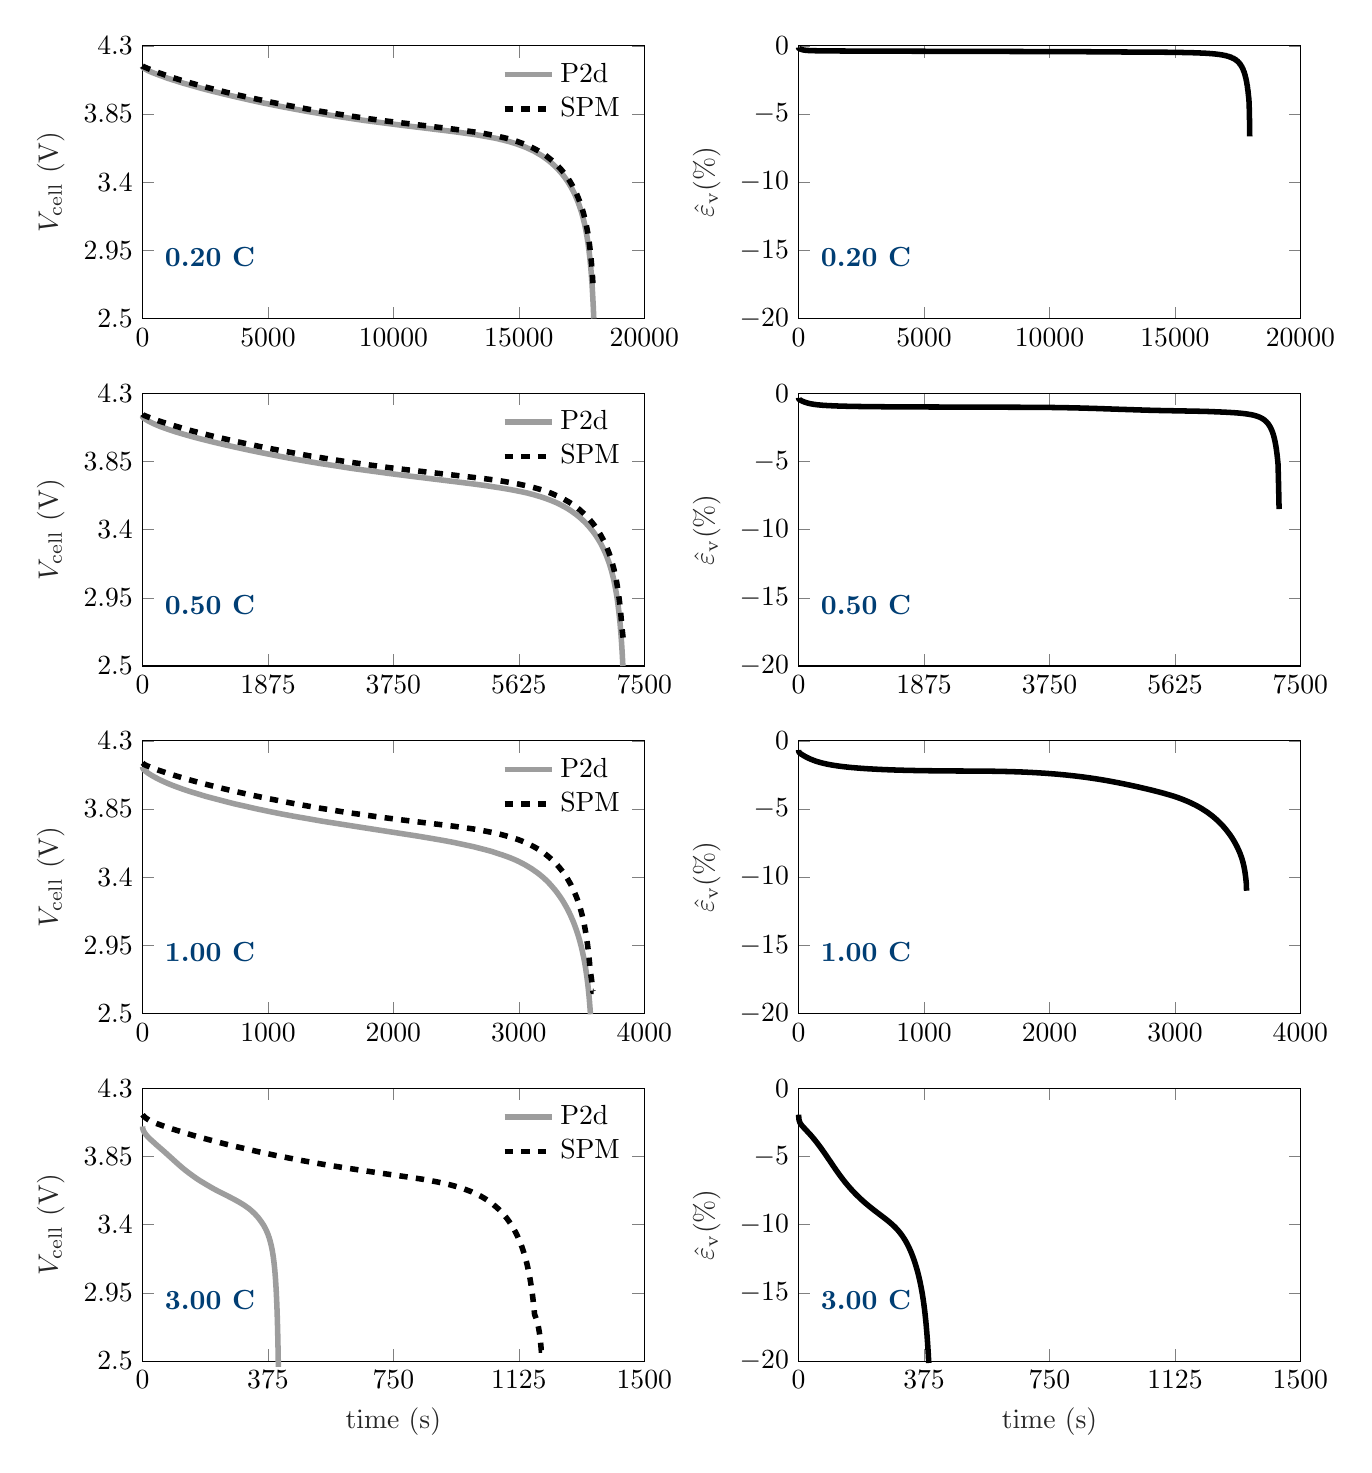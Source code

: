 % This file was created by matlab2tikz.
%
\definecolor{mycolor1}{rgb}{0.616,0.616,0.616}%
\definecolor{mycolor2}{rgb}{0.0,0.243,0.455}%
%
\begin{tikzpicture}

\begin{axis}[%
width=63.719mm,
height=34.624mm,
at={(0mm,132.415mm)},
scale only axis,
clip=false,
xmin=0,
xmax=20000,
xtick={0,5000,10000,15000,20000},
ymin=2.5,
ymax=4.3,
ytick={ 2.5, 2.95,  3.4, 3.85,  4.3},
ylabel style={font=\color{white!15!black}},
ylabel={$V_\mathrm{cell}$ (V)},
axis background/.style={fill=white},
legend style={legend cell align=left, align=left, fill=none, draw=none},
scaled ticks=false,,
xticklabel style={/pgf/number format/1000 sep=, /pgf/number format/precision=0,/pgf/number format/fixed,/pgf/number format/fixed zerofill,},yticklabel style={/pgf/number format/1000 sep=,},
]
\addplot [color=mycolor1, line width=2.0pt]
  table[row sep=crcr]{%
0	4.162\\
1	4.161\\
4	4.159\\
11.5	4.158\\
27.5	4.155\\
60.5	4.151\\
115.5	4.146\\
188.5	4.139\\
276	4.132\\
401	4.123\\
577	4.112\\
772	4.1\\
1016.5	4.085\\
1305.5	4.07\\
1585.5	4.055\\
1910.5	4.04\\
2329	4.02\\
2745.5	4.002\\
3161	3.985\\
3697.5	3.964\\
4222.5	3.944\\
4831	3.922\\
5314.5	3.906\\
5776	3.891\\
6132	3.88\\
6597.5	3.866\\
7061.5	3.853\\
7546.5	3.84\\
8247.5	3.822\\
8850	3.807\\
9553	3.792\\
10304	3.776\\
11396	3.754\\
12428.5	3.733\\
12946	3.721\\
13292	3.713\\
13638	3.703\\
13872.5	3.696\\
14117.5	3.688\\
14370.5	3.678\\
14627.5	3.667\\
14882	3.654\\
15001.5	3.647\\
15213.5	3.634\\
15315.5	3.627\\
15417.5	3.619\\
15525.5	3.611\\
15622.5	3.603\\
15715.5	3.594\\
15809	3.585\\
15903	3.576\\
15997	3.565\\
16092	3.554\\
16187	3.542\\
16282	3.529\\
16377.5	3.515\\
16473	3.5\\
16569	3.484\\
16665	3.466\\
16761.5	3.447\\
16858	3.425\\
16954.5	3.402\\
17051	3.376\\
17148	3.347\\
17245.5	3.314\\
17344	3.275\\
17422.5	3.24\\
17501	3.2\\
17562	3.163\\
17622.5	3.122\\
17669	3.085\\
17714.5	3.043\\
17761	2.993\\
17795.5	2.95\\
17830	2.9\\
17858.5	2.852\\
17886.5	2.798\\
17915	2.733\\
17941	2.662\\
17964	2.589\\
17985	2.51\\
17987.5	2.5\\
};
\addlegendentry{P2d}

\addplot [color=black, dashed, line width=2.0pt]
  table[row sep=crcr]{%
0	4.167\\
10.5	4.165\\
29	4.164\\
74.5	4.16\\
243	4.148\\
442.5	4.135\\
663	4.121\\
907	4.107\\
1177.5	4.092\\
1477	4.076\\
1808.5	4.06\\
2173.5	4.043\\
2573	4.025\\
3006.5	4.007\\
3471	3.988\\
3962.5	3.969\\
4476	3.951\\
5006.5	3.932\\
5549.5	3.914\\
6102	3.897\\
6662	3.88\\
7229.5	3.864\\
7805.5	3.849\\
8393	3.834\\
8999	3.819\\
9636.5	3.805\\
10338.5	3.791\\
11251.5	3.773\\
12396	3.75\\
12885	3.739\\
13266	3.73\\
13586.5	3.722\\
13865.5	3.713\\
14114	3.705\\
14339	3.696\\
14544.5	3.688\\
14734	3.679\\
14910	3.67\\
15074	3.66\\
15228	3.651\\
15373	3.64\\
15509.5	3.63\\
15639	3.619\\
15761.5	3.608\\
15878	3.597\\
15989	3.585\\
16094.5	3.573\\
16195	3.56\\
16291	3.547\\
16382.5	3.534\\
16470	3.521\\
16553.5	3.507\\
16633	3.493\\
16709	3.479\\
16781	3.464\\
16849.5	3.45\\
16915	3.435\\
16977	3.42\\
17036	3.405\\
17092	3.389\\
17145	3.374\\
17195	3.358\\
17242	3.343\\
17286.5	3.328\\
17328.5	3.312\\
17368	3.296\\
17405.5	3.281\\
17440.5	3.265\\
17473.5	3.25\\
17504.5	3.234\\
17534	3.219\\
17561.5	3.203\\
17587.5	3.188\\
17612	3.172\\
17635	3.157\\
17657	3.141\\
17677.5	3.126\\
17697	3.11\\
17715.5	3.094\\
17733	3.078\\
17749.5	3.063\\
17765.5	3.046\\
17780.5	3.03\\
17794.5	3.014\\
17808	2.998\\
17821	2.981\\
17833.5	2.964\\
17845	2.948\\
17856	2.931\\
17866.5	2.915\\
17876.5	2.898\\
17886.5	2.88\\
17896	2.863\\
17905	2.845\\
17913.5	2.827\\
17922	2.809\\
17930	2.79\\
17937.5	2.772\\
17945	2.753\\
17952	2.734\\
17956	2.724\\
17963.5	2.711\\
17971	2.698\\
17975.5	2.69\\
17982	2.69\\
};
\addlegendentry{SPM}

\node[right, align=left, font=\bfseries\color{mycolor2}]
at (rel axis cs:0.025,0.225) {0.20 C};
\end{axis}

\begin{axis}[%
width=63.719mm,
height=34.624mm,
at={(83.324mm,132.415mm)},
scale only axis,
clip=false,
xmin=0,
xmax=20000,
xtick={0,5000,10000,15000,20000},
ymin=-20,
ymax=0,
ylabel style={font=\color{white!15!black}},
ylabel={$\hat{\varepsilon}_\mathrm{v} (\%)$},
axis background/.style={fill=white},
scaled ticks=false,,
xticklabel style={/pgf/number format/1000 sep=, /pgf/number format/precision=0,/pgf/number format/fixed,/pgf/number format/fixed zerofill,},yticklabel style={/pgf/number format/1000 sep=,},
]
\addplot [color=black, line width=2.0pt, forget plot]
  table[row sep=crcr]{%
0	-0.132\\
0.5	-0.147\\
2	-0.159\\
5.5	-0.17\\
15	-0.185\\
40	-0.213\\
80	-0.248\\
129	-0.279\\
194.5	-0.306\\
275.5	-0.327\\
382	-0.344\\
533.5	-0.356\\
824	-0.368\\
1776.5	-0.381\\
2396	-0.386\\
2923	-0.389\\
3970	-0.395\\
11001	-0.428\\
12977.5	-0.454\\
13457	-0.458\\
14538	-0.47\\
14984	-0.479\\
15112	-0.482\\
15209	-0.485\\
15279	-0.489\\
15667	-0.505\\
15813.5	-0.513\\
15904.5	-0.52\\
16054.5	-0.53\\
16119.5	-0.536\\
16169.5	-0.541\\
16231	-0.545\\
16259	-0.55\\
16317.5	-0.556\\
16363	-0.562\\
16418.5	-0.569\\
16459.5	-0.575\\
16512	-0.584\\
16561	-0.592\\
16610.5	-0.601\\
16658.5	-0.61\\
16705	-0.622\\
16760.5	-0.634\\
16804	-0.647\\
16858	-0.661\\
16898.5	-0.676\\
16960	-0.697\\
16997	-0.714\\
17033	-0.721\\
17042.5	-0.726\\
17077	-0.752\\
17110	-0.766\\
17146.5	-0.782\\
17177.5	-0.81\\
17207	-0.828\\
17235.5	-0.834\\
17239.5	-0.839\\
17267	-0.876\\
17293.5	-0.901\\
17319	-0.915\\
17341.5	-0.928\\
17365.5	-0.966\\
17388.5	-0.991\\
17410.5	-1.005\\
17418.5	-1.013\\
17439.5	-1.058\\
17459.5	-1.091\\
17479	-1.112\\
17500	-1.134\\
17518	-1.179\\
17535.5	-1.212\\
17552	-1.233\\
17559	-1.244\\
17575	-1.297\\
17590.5	-1.338\\
17605	-1.366\\
17622	-1.398\\
17635.5	-1.449\\
17648.5	-1.488\\
17661	-1.516\\
17666.5	-1.529\\
17678.5	-1.589\\
17690	-1.636\\
17701	-1.671\\
17714	-1.71\\
17724.5	-1.777\\
17734.5	-1.831\\
17744.5	-1.874\\
17754	-1.905\\
17759.5	-1.923\\
17768.5	-1.99\\
17777.5	-2.048\\
17786	-2.092\\
17795	-2.136\\
17803	-2.211\\
17810.5	-2.271\\
17818	-2.321\\
17825	-2.359\\
17829	-2.382\\
17836	-2.46\\
17843	-2.527\\
17849.5	-2.58\\
17856	-2.622\\
17857	-2.628\\
17863	-2.713\\
17869	-2.788\\
17875	-2.852\\
17880.5	-2.901\\
17886	-2.945\\
17891.5	-3.043\\
17897	-3.13\\
17902	-3.199\\
17907	-3.258\\
17912	-3.306\\
17914.5	-3.329\\
17919.5	-3.439\\
17924	-3.528\\
17928.5	-3.607\\
17933	-3.676\\
17937	-3.727\\
17940.5	-3.771\\
17944.5	-3.88\\
17948.5	-3.979\\
17952.5	-4.068\\
17955.5	-4.127\\
17957	-4.223\\
17962	-4.543\\
17963.5	-4.639\\
17968.5	-5.058\\
17973	-5.426\\
17975.5	-5.628\\
17980	-6.329\\
17982	-6.644\\
};
\node[right, align=left, font=\bfseries\color{mycolor2}]
at (rel axis cs:0.025,0.225) {0.20 C};
\end{axis}

\begin{axis}[%
width=63.719mm,
height=34.624mm,
at={(0mm,88.277mm)},
scale only axis,
clip=false,
xmin=0,
xmax=7500,
xtick={0,1875,3750,5625,7500},
ymin=2.5,
ymax=4.3,
ytick={ 2.5, 2.95,  3.4, 3.85,  4.3},
ylabel style={font=\color{white!15!black}},
ylabel={$V_\mathrm{cell}$ (V)},
axis background/.style={fill=white},
legend style={legend cell align=left, align=left, fill=none, draw=none},
scaled ticks=false,,
xticklabel style={/pgf/number format/1000 sep=, /pgf/number format/precision=0,/pgf/number format/fixed,/pgf/number format/fixed zerofill,},yticklabel style={/pgf/number format/1000 sep=,},
]
\addplot [color=mycolor1, line width=2.0pt]
  table[row sep=crcr]{%
0	4.149\\
0.5	4.147\\
2	4.145\\
4.5	4.143\\
9	4.141\\
16.5	4.137\\
29	4.133\\
47	4.128\\
75	4.12\\
110	4.112\\
155	4.102\\
206.5	4.092\\
265	4.081\\
328.5	4.071\\
411.5	4.058\\
509	4.044\\
631.5	4.028\\
742.5	4.014\\
889	3.997\\
1014	3.983\\
1205	3.963\\
1395	3.944\\
1582.5	3.926\\
1768.5	3.909\\
1950.5	3.893\\
2184	3.873\\
2400	3.856\\
2638.5	3.838\\
2878	3.822\\
3122	3.805\\
3353.5	3.791\\
3671	3.772\\
3988	3.754\\
4632.5	3.719\\
4943	3.702\\
5143.5	3.69\\
5334.5	3.677\\
5484	3.666\\
5579	3.658\\
5669	3.65\\
5760.5	3.641\\
5854.5	3.63\\
5945.5	3.618\\
6027.5	3.606\\
6106	3.593\\
6182.5	3.579\\
6220	3.571\\
6258.5	3.562\\
6298.5	3.553\\
6334.5	3.544\\
6369	3.535\\
6403.5	3.525\\
6438	3.514\\
6473	3.503\\
6508	3.491\\
6543	3.478\\
6578	3.464\\
6613.5	3.449\\
6648.5	3.433\\
6684	3.415\\
6719.5	3.396\\
6755.5	3.375\\
6788	3.354\\
6817	3.333\\
6846.5	3.311\\
6873	3.288\\
6896.5	3.267\\
6918	3.246\\
6937	3.225\\
6956	3.203\\
6973	3.182\\
6989	3.16\\
7006	3.135\\
7020	3.112\\
7033	3.089\\
7045.5	3.065\\
7057	3.041\\
7067	3.018\\
7076.5	2.995\\
7084.5	2.974\\
7092.5	2.952\\
7100	2.929\\
7107.5	2.904\\
7114.5	2.879\\
7121.5	2.853\\
7128	2.826\\
7134	2.8\\
7140	2.771\\
7145.5	2.742\\
7151	2.712\\
7156	2.682\\
7161	2.65\\
7166	2.615\\
7170.5	2.581\\
7175	2.544\\
7179	2.509\\
7180	2.5\\
};
\addlegendentry{P2d}

\addplot [color=black, dashed, line width=2.0pt]
  table[row sep=crcr]{%
0	4.163\\
6	4.16\\
14.5	4.157\\
27	4.154\\
49	4.15\\
99.5	4.141\\
180.5	4.128\\
271	4.114\\
371.5	4.1\\
482.5	4.085\\
605.5	4.069\\
742	4.052\\
892	4.035\\
1056	4.017\\
1233.5	3.999\\
1423	3.98\\
1623	3.961\\
1831.5	3.942\\
2046	3.924\\
2265.5	3.906\\
2488.5	3.888\\
2714.5	3.872\\
2943.5	3.856\\
3176	3.841\\
3414	3.826\\
3661	3.811\\
3923.5	3.797\\
4221.5	3.782\\
5104.5	3.737\\
5263.5	3.728\\
5395.5	3.719\\
5510	3.71\\
5611.5	3.702\\
5703.5	3.693\\
5787	3.685\\
5864	3.676\\
5935.5	3.667\\
6002	3.658\\
6064.5	3.648\\
6123	3.638\\
6178.5	3.627\\
6230.5	3.617\\
6280	3.606\\
6327	3.594\\
6371.5	3.583\\
6414	3.571\\
6454.5	3.558\\
6493	3.546\\
6530	3.533\\
6565	3.519\\
6598.5	3.506\\
6630.5	3.492\\
6661	3.478\\
6690	3.463\\
6717.5	3.449\\
6744	3.434\\
6769	3.419\\
6793	3.404\\
6815.5	3.388\\
6837	3.373\\
6857	3.358\\
6876	3.342\\
6894	3.327\\
6911	3.311\\
6927	3.296\\
6942.5	3.28\\
6957	3.264\\
6970.5	3.249\\
6983.5	3.233\\
6995.5	3.217\\
7007	3.201\\
7017.5	3.186\\
7027.5	3.17\\
7037	3.155\\
7046	3.139\\
7054.5	3.123\\
7062.5	3.107\\
7070	3.092\\
7077.5	3.076\\
7084.5	3.059\\
7091	3.043\\
7097.5	3.026\\
7103.5	3.01\\
7109	2.994\\
7114.5	2.977\\
7119.5	2.961\\
7124.5	2.943\\
7129	2.927\\
7133.5	2.91\\
7138	2.892\\
7142	2.875\\
7146	2.857\\
7150	2.838\\
7153.5	2.821\\
7157	2.802\\
7160.5	2.783\\
7163.5	2.766\\
7166	2.751\\
7166.5	2.749\\
7170	2.737\\
7173.5	2.725\\
7177	2.712\\
7180	2.7\\
7183	2.687\\
7186	2.674\\
7187	2.673\\
7192.5	2.673\\
};
\addlegendentry{SPM}

\node[right, align=left, font=\bfseries\color{mycolor2}]
at (rel axis cs:0.025,0.225) {0.50 C};
\end{axis}

\begin{axis}[%
width=63.719mm,
height=34.624mm,
at={(83.324mm,88.277mm)},
scale only axis,
clip=false,
xmin=0,
xmax=7500,
xtick={0,1875,3750,5625,7500},
ymin=-20,
ymax=0,
ylabel style={font=\color{white!15!black}},
ylabel={$\hat{\varepsilon}_\mathrm{v} (\%)$},
axis background/.style={fill=white},
scaled ticks=false,,
xticklabel style={/pgf/number format/1000 sep=, /pgf/number format/precision=0,/pgf/number format/fixed,/pgf/number format/fixed zerofill,},yticklabel style={/pgf/number format/1000 sep=,},
]
\addplot [color=black, line width=2.0pt, forget plot]
  table[row sep=crcr]{%
0	-0.331\\
0.5	-0.369\\
1.5	-0.391\\
3	-0.409\\
5.5	-0.427\\
10	-0.447\\
19.5	-0.478\\
40.5	-0.536\\
61	-0.585\\
88	-0.639\\
117.5	-0.687\\
148.5	-0.729\\
187.5	-0.77\\
227	-0.803\\
277.5	-0.836\\
347.5	-0.869\\
442.5	-0.899\\
597	-0.93\\
723.5	-0.947\\
906.5	-0.964\\
1424	-0.991\\
2773	-1.013\\
3584.5	-1.024\\
3918.5	-1.044\\
4167.5	-1.07\\
4439.5	-1.108\\
4805	-1.17\\
5222.5	-1.237\\
5393	-1.257\\
5521	-1.269\\
6036	-1.318\\
6143	-1.334\\
6167	-1.339\\
6348.5	-1.375\\
6376	-1.381\\
6391.5	-1.386\\
6447.5	-1.4\\
6464	-1.406\\
6488	-1.411\\
6497.5	-1.416\\
6520.5	-1.423\\
6535.5	-1.429\\
6557.5	-1.436\\
6571	-1.443\\
6592	-1.451\\
6608	-1.459\\
6627.5	-1.469\\
6645	-1.478\\
6663.5	-1.489\\
6681	-1.499\\
6698.5	-1.512\\
6718.5	-1.526\\
6735	-1.54\\
6755.5	-1.557\\
6770.5	-1.572\\
6786.5	-1.587\\
6800.5	-1.604\\
6816	-1.623\\
6829	-1.643\\
6847	-1.668\\
6859	-1.689\\
6871.5	-1.709\\
6883	-1.734\\
6895.5	-1.759\\
6906	-1.784\\
6917	-1.811\\
6926.5	-1.838\\
6935.5	-1.863\\
6944.5	-1.894\\
6956	-1.931\\
6964.5	-1.963\\
6971	-1.988\\
6978.5	-2.024\\
6989.5	-2.073\\
6996.5	-2.111\\
7005.5	-2.156\\
7012	-2.196\\
7019.5	-2.24\\
7025.5	-2.283\\
7032	-2.327\\
7037.5	-2.373\\
7046	-2.441\\
7051	-2.486\\
7056	-2.53\\
7061	-2.584\\
7066.5	-2.639\\
7071	-2.692\\
7075.5	-2.744\\
7079.5	-2.797\\
7084	-2.855\\
7088	-2.914\\
7092	-2.971\\
7095.5	-3.029\\
7099.5	-3.093\\
7103	-3.158\\
7107	-3.229\\
7110	-3.292\\
7115	-3.393\\
7118	-3.46\\
7120.5	-3.513\\
7123.5	-3.593\\
7126.5	-3.662\\
7127.5	-3.689\\
7130	-3.763\\
7132.5	-3.827\\
7133	-3.839\\
7135.5	-3.923\\
7138	-3.998\\
7139.5	-4.043\\
7142	-4.134\\
7145.5	-4.255\\
7147.5	-4.335\\
7149.5	-4.406\\
7150	-4.422\\
7152.5	-4.538\\
7154.5	-4.62\\
7155.5	-4.657\\
7157.5	-4.76\\
7159.5	-4.852\\
7160.5	-4.896\\
7162.5	-5.01\\
7164.5	-5.112\\
7165.5	-5.163\\
7166	-5.196\\
7166.5	-5.268\\
7169	-5.722\\
7170	-5.901\\
7171.5	-6.2\\
7174.5	-6.797\\
7177	-7.34\\
7178.5	-7.662\\
7180.5	-8.136\\
7182	-8.485\\
};
\node[right, align=left, font=\bfseries\color{mycolor2}]
at (rel axis cs:0.025,0.225) {0.50 C};
\end{axis}

\begin{axis}[%
width=63.719mm,
height=34.624mm,
at={(0mm,44.138mm)},
scale only axis,
clip=false,
xmin=0,
xmax=4000,
xtick={0,1000,2000,3000,4000},
ymin=2.5,
ymax=4.3,
ytick={ 2.5, 2.95,  3.4, 3.85,  4.3},
ylabel style={font=\color{white!15!black}},
ylabel={$V_\mathrm{cell}$ (V)},
axis background/.style={fill=white},
legend style={legend cell align=left, align=left, fill=none, draw=none},
scaled ticks=false,,
xticklabel style={/pgf/number format/1000 sep=, /pgf/number format/precision=0,/pgf/number format/fixed,/pgf/number format/fixed zerofill,},yticklabel style={/pgf/number format/1000 sep=,},
]
\addplot [color=mycolor1, line width=2.0pt]
  table[row sep=crcr]{%
0	4.128\\
0.5	4.124\\
1.5	4.122\\
3	4.119\\
5.5	4.115\\
9	4.111\\
14	4.107\\
21.5	4.101\\
31.5	4.095\\
46	4.086\\
65	4.076\\
88	4.065\\
114.5	4.053\\
141	4.042\\
169.5	4.031\\
205	4.018\\
240.5	4.006\\
283	3.993\\
326	3.98\\
377	3.966\\
433.5	3.952\\
500	3.935\\
568	3.92\\
655.5	3.901\\
735.5	3.884\\
812	3.87\\
906.5	3.852\\
1010	3.834\\
1113	3.817\\
1216.5	3.801\\
1322	3.786\\
1431.5	3.77\\
1547	3.755\\
1746.5	3.729\\
2197.5	3.671\\
2305	3.656\\
2402.5	3.642\\
2479	3.63\\
2558	3.616\\
2636.5	3.602\\
2688.5	3.591\\
2735.5	3.581\\
2780.5	3.571\\
2821	3.56\\
2869	3.547\\
2913.5	3.534\\
2944	3.524\\
2975.5	3.513\\
3001	3.503\\
3027	3.492\\
3052	3.481\\
3078	3.468\\
3100.5	3.457\\
3119	3.446\\
3140	3.434\\
3159.5	3.422\\
3180	3.408\\
3200	3.394\\
3220.5	3.378\\
3241	3.361\\
3258.5	3.345\\
3275	3.329\\
3291.5	3.313\\
3308	3.295\\
3324.5	3.276\\
3341	3.256\\
3357.5	3.234\\
3374	3.21\\
3383	3.197\\
3398	3.173\\
3406	3.159\\
3414.5	3.144\\
3426	3.122\\
3432.5	3.11\\
3441.5	3.091\\
3450	3.072\\
3455.5	3.059\\
3461	3.046\\
3466.5	3.033\\
3473	3.016\\
3479	2.999\\
3484	2.985\\
3490.5	2.965\\
3496	2.948\\
3501.5	2.929\\
3507.5	2.907\\
3512.5	2.888\\
3517.5	2.868\\
3522	2.849\\
3525.5	2.833\\
3529	2.816\\
3533	2.796\\
3535.5	2.782\\
3538	2.768\\
3540.5	2.754\\
3543	2.739\\
3545.5	2.723\\
3548	2.706\\
3551	2.685\\
3553.5	2.666\\
3556	2.646\\
3558.5	2.625\\
3560.5	2.607\\
3563	2.583\\
3565	2.563\\
3567.5	2.536\\
3569.5	2.513\\
3571	2.495\\
};
\addlegendentry{P2d}

\addplot [color=black, dashed, line width=2.0pt]
  table[row sep=crcr]{%
0	4.155\\
4	4.152\\
9	4.148\\
15.5	4.144\\
24.5	4.14\\
37.5	4.135\\
58.5	4.128\\
94	4.116\\
140.5	4.103\\
193	4.088\\
251	4.073\\
315.5	4.057\\
387	4.04\\
465.5	4.022\\
551	4.004\\
643	3.985\\
741	3.966\\
843.5	3.947\\
950	3.928\\
1059	3.91\\
1170.5	3.892\\
1283.5	3.875\\
1398	3.858\\
1514	3.843\\
1632.5	3.827\\
1754.5	3.813\\
1882.5	3.798\\
2022.5	3.783\\
2198	3.765\\
2461	3.739\\
2558	3.728\\
2634	3.719\\
2698	3.71\\
2754	3.701\\
2804	3.693\\
2849	3.684\\
2890	3.675\\
2928	3.666\\
2963	3.657\\
2996	3.648\\
3027	3.638\\
3056	3.628\\
3083.5	3.617\\
3109.5	3.606\\
3134	3.595\\
3157	3.584\\
3179	3.572\\
3200	3.56\\
3220	3.547\\
3239	3.534\\
3257	3.521\\
3274.5	3.508\\
3291	3.494\\
3306.5	3.48\\
3321.5	3.466\\
3336	3.451\\
3349.5	3.437\\
3362.5	3.422\\
3375	3.407\\
3386.5	3.392\\
3397.5	3.376\\
3408	3.361\\
3418	3.346\\
3427.5	3.33\\
3436.5	3.314\\
3445	3.298\\
3453	3.282\\
3460.5	3.267\\
3467.5	3.251\\
3474.5	3.235\\
3481	3.218\\
3487	3.202\\
3492.5	3.187\\
3498	3.171\\
3503	3.155\\
3508	3.138\\
3512.5	3.122\\
3517	3.105\\
3521	3.09\\
3525	3.073\\
3528.5	3.057\\
3532	3.041\\
3535.5	3.024\\
3538.5	3.008\\
3541.5	2.992\\
3544.5	2.974\\
3547.5	2.956\\
3550	2.94\\
3552.5	2.923\\
3555	2.905\\
3557.5	2.886\\
3559.5	2.87\\
3561.5	2.853\\
3563.5	2.836\\
3565.5	2.817\\
3567.5	2.798\\
3569.5	2.777\\
3570	2.774\\
3572.5	2.763\\
3575	2.751\\
3577	2.74\\
3579	2.728\\
3581	2.716\\
3583	2.702\\
3584.5	2.691\\
3586	2.679\\
3587.5	2.667\\
3589	2.653\\
3589.5	2.648\\
3590	2.647\\
3596	2.647\\
};
\addlegendentry{SPM}

\node[right, align=left, font=\bfseries\color{mycolor2}]
at (rel axis cs:0.025,0.225) {1.00 C};
\end{axis}

\begin{axis}[%
width=63.719mm,
height=34.624mm,
at={(83.324mm,44.138mm)},
scale only axis,
clip=false,
xmin=0,
xmax=4000,
xtick={0,1000,2000,3000,4000},
ymin=-20,
ymax=0,
ylabel style={font=\color{white!15!black}},
ylabel={$\hat{\varepsilon}_\mathrm{v} (\%)$},
axis background/.style={fill=white},
scaled ticks=false,,
xticklabel style={/pgf/number format/1000 sep=, /pgf/number format/precision=0,/pgf/number format/fixed,/pgf/number format/fixed zerofill,},yticklabel style={/pgf/number format/1000 sep=,},
]
\addplot [color=black, line width=2.0pt, forget plot]
  table[row sep=crcr]{%
0	-0.663\\
0.5	-0.738\\
1	-0.765\\
2	-0.798\\
3.5	-0.829\\
5.5	-0.856\\
8.5	-0.885\\
13.5	-0.923\\
23	-0.983\\
38.5	-1.072\\
58	-1.173\\
75	-1.253\\
96.5	-1.343\\
120	-1.429\\
143.5	-1.504\\
173	-1.585\\
198.5	-1.645\\
227	-1.704\\
266	-1.771\\
310.5	-1.835\\
360.5	-1.893\\
408.5	-1.941\\
480.5	-1.998\\
547.5	-2.041\\
653.5	-2.094\\
750	-2.13\\
862	-2.16\\
999.5	-2.185\\
1249	-2.206\\
1455.5	-2.215\\
1573.5	-2.228\\
1690	-2.251\\
1790	-2.284\\
1879.5	-2.324\\
1963	-2.371\\
2045	-2.428\\
2120	-2.491\\
2199.5	-2.569\\
2263	-2.64\\
2318.5	-2.71\\
2374	-2.786\\
2431.5	-2.872\\
2489.5	-2.967\\
2547.5	-3.068\\
2607.5	-3.18\\
2664	-3.29\\
2708.5	-3.381\\
2783.5	-3.541\\
2824	-3.632\\
2906	-3.828\\
2974.5	-4.011\\
3002.5	-4.093\\
3026.5	-4.169\\
3060.5	-4.284\\
3113	-4.484\\
3167.5	-4.727\\
3208	-4.935\\
3256	-5.219\\
3294.5	-5.483\\
3308.5	-5.587\\
3337	-5.818\\
3350	-5.931\\
3365.5	-6.073\\
3374.5	-6.16\\
3381.5	-6.23\\
3386	-6.277\\
3409.5	-6.531\\
3438.5	-6.884\\
3452	-7.067\\
3461.5	-7.204\\
3464.5	-7.25\\
3472	-7.364\\
3477	-7.443\\
3496	-7.773\\
3508	-8.008\\
3515	-8.157\\
3519	-8.249\\
3523.5	-8.356\\
3534	-8.635\\
3536	-8.695\\
3537	-8.726\\
3544.5	-8.974\\
3546.5	-9.053\\
3547.5	-9.091\\
3549	-9.155\\
3550	-9.194\\
3551.5	-9.265\\
3553	-9.333\\
3554.5	-9.409\\
3555.5	-9.457\\
3557	-9.542\\
3558	-9.597\\
3559.5	-9.691\\
3560	-9.718\\
3562	-9.857\\
3562.5	-9.887\\
3564	-10.005\\
3564.5	-10.041\\
3565.5	-10.127\\
3567.5	-10.302\\
3568.5	-10.398\\
3569	-10.442\\
3569.5	-10.497\\
3570	-10.629\\
3571	-10.992\\
};
\node[right, align=left, font=\bfseries\color{mycolor2}]
at (rel axis cs:0.025,0.225) {1.00 C};
\end{axis}

\begin{axis}[%
width=63.719mm,
height=34.624mm,
at={(0mm,0mm)},
scale only axis,
clip=false,
xmin=0,
xmax=1500,
xtick={0,375,750,1125,1500},
xlabel style={font=\color{white!15!black}},
xlabel={time (s)},
ymin=2.5,
ymax=4.3,
ytick={ 2.5, 2.95,  3.4, 3.85,  4.3},
ylabel style={font=\color{white!15!black}},
ylabel={$V_\mathrm{cell}$ (V)},
axis background/.style={fill=white},
legend style={legend cell align=left, align=left, fill=none, draw=none},
scaled ticks=false,,
xticklabel style={/pgf/number format/1000 sep=, /pgf/number format/precision=0,/pgf/number format/fixed,/pgf/number format/fixed zerofill,},yticklabel style={/pgf/number format/1000 sep=,},
]
\addplot [color=mycolor1, line width=2.0pt]
  table[row sep=crcr]{%
0	4.049\\
0.5	4.037\\
1	4.032\\
1.5	4.028\\
2.5	4.022\\
3.5	4.018\\
5	4.011\\
7	4.005\\
9.5	3.997\\
12.5	3.989\\
16.5	3.979\\
21.5	3.968\\
29	3.953\\
41.5	3.928\\
66	3.881\\
92.5	3.828\\
107.5	3.798\\
118.5	3.777\\
128.5	3.759\\
138.5	3.742\\
149	3.725\\
160.5	3.707\\
171.5	3.691\\
183.5	3.675\\
196.5	3.658\\
210.5	3.64\\
226.5	3.621\\
248.5	3.597\\
274.5	3.567\\
286	3.553\\
296	3.54\\
304	3.529\\
311	3.518\\
318	3.507\\
325	3.494\\
330.5	3.483\\
336.5	3.47\\
341	3.459\\
345.5	3.448\\
350	3.435\\
354	3.423\\
357.5	3.412\\
360.5	3.402\\
364	3.389\\
367	3.376\\
370	3.363\\
372.5	3.35\\
374.5	3.34\\
376	3.331\\
377.5	3.321\\
378.5	3.315\\
380.5	3.3\\
382	3.288\\
383.5	3.275\\
385	3.261\\
386.5	3.245\\
387.5	3.234\\
389	3.215\\
390	3.201\\
391	3.186\\
392	3.169\\
392.5	3.16\\
393.5	3.141\\
394.5	3.12\\
395.5	3.097\\
396.5	3.07\\
397.5	3.041\\
398.5	3.007\\
399	2.988\\
399.5	2.969\\
400	2.947\\
400.5	2.924\\
401	2.9\\
401.5	2.872\\
402	2.843\\
402.5	2.812\\
403	2.776\\
403.5	2.737\\
404	2.694\\
404.5	2.646\\
405	2.592\\
405.5	2.531\\
406	2.462\\
};
\addlegendentry{P2d}

\addplot [color=black, dashed, line width=2.0pt]
  table[row sep=crcr]{%
0	4.127\\
2	4.121\\
4.5	4.115\\
7.5	4.109\\
11	4.103\\
15	4.097\\
20	4.09\\
26	4.084\\
33.5	4.076\\
43.5	4.067\\
56.5	4.057\\
74	4.043\\
95.5	4.028\\
120.5	4.011\\
148.5	3.992\\
179	3.973\\
211.5	3.954\\
246	3.934\\
282	3.915\\
319	3.896\\
357	3.877\\
395.5	3.859\\
434.5	3.842\\
474	3.825\\
514.5	3.809\\
556	3.793\\
599.5	3.778\\
647	3.762\\
705	3.743\\
803.5	3.712\\
836	3.701\\
861.5	3.691\\
883	3.682\\
902	3.673\\
919	3.664\\
934	3.655\\
948	3.646\\
960.5	3.637\\
972.5	3.627\\
983.5	3.618\\
994	3.607\\
1003.5	3.597\\
1012.5	3.587\\
1021	3.576\\
1029	3.565\\
1036.5	3.554\\
1044	3.542\\
1051	3.529\\
1057.5	3.517\\
1064	3.504\\
1070	3.491\\
1075.5	3.478\\
1081	3.464\\
1086	3.451\\
1091	3.437\\
1095.5	3.423\\
1100	3.408\\
1104	3.394\\
1108	3.38\\
1112	3.364\\
1115.5	3.349\\
1119	3.334\\
1122.5	3.317\\
1125.5	3.302\\
1128.5	3.286\\
1131.5	3.27\\
1134	3.255\\
1136.5	3.239\\
1139	3.222\\
1141.5	3.204\\
1143.5	3.189\\
1145.5	3.173\\
1147.5	3.157\\
1149.5	3.139\\
1151.5	3.12\\
1153	3.105\\
1154.5	3.089\\
1156	3.072\\
1157.5	3.055\\
1159	3.036\\
1160.5	3.016\\
1162	2.995\\
1163	2.98\\
1164	2.965\\
1165	2.949\\
1166	2.932\\
1167	2.914\\
1168	2.895\\
1169	2.875\\
1170	2.854\\
1171	2.832\\
1172	2.808\\
1172.5	2.805\\
1174.5	2.794\\
1176	2.785\\
1177.5	2.775\\
1179	2.765\\
1180.5	2.753\\
1181.5	2.744\\
1182.5	2.735\\
1183.5	2.724\\
1184.5	2.713\\
1185.5	2.7\\
1186.5	2.687\\
1187.5	2.671\\
1188	2.663\\
1188.5	2.654\\
1189	2.644\\
1189.5	2.634\\
1190	2.623\\
1190.5	2.611\\
1191	2.599\\
1191.5	2.586\\
1192	2.572\\
1198.5	2.572\\
};
\addlegendentry{SPM}

\node[right, align=left, font=\bfseries\color{mycolor2}]
at (rel axis cs:0.025,0.225) {3.00 C};
\end{axis}

\begin{axis}[%
width=63.719mm,
height=34.624mm,
at={(83.324mm,0mm)},
scale only axis,
clip=false,
xmin=0,
xmax=1500,
xtick={0,375,750,1125,1500},
xlabel style={font=\color{white!15!black}},
xlabel={time (s)},
ymin=-20,
ymax=0,
ylabel style={font=\color{white!15!black}},
ylabel={$\hat{\varepsilon}_\mathrm{v} (\%)$},
axis background/.style={fill=white},
scaled ticks=false,,
xticklabel style={/pgf/number format/1000 sep=, /pgf/number format/precision=0,/pgf/number format/fixed,/pgf/number format/fixed zerofill,},yticklabel style={/pgf/number format/1000 sep=,},
]
\addplot [color=black, line width=2.0pt, forget plot]
  table[row sep=crcr]{%
0	-1.924\\
0.5	-2.183\\
1	-2.271\\
1.5	-2.333\\
2	-2.38\\
2.5	-2.42\\
3.5	-2.483\\
4.5	-2.534\\
6	-2.597\\
8	-2.666\\
10.5	-2.742\\
15.5	-2.877\\
36	-3.421\\
43	-3.621\\
50	-3.831\\
57	-4.05\\
64.5	-4.296\\
72	-4.552\\
81	-4.869\\
93.5	-5.321\\
109	-5.881\\
117.5	-6.178\\
126.5	-6.481\\
132	-6.659\\
139	-6.877\\
146	-7.085\\
153	-7.285\\
160	-7.475\\
168	-7.683\\
176	-7.88\\
184	-8.069\\
192.5	-8.26\\
202	-8.463\\
212	-8.667\\
223.5	-8.891\\
240.5	-9.209\\
260	-9.574\\
269.5	-9.761\\
277.5	-9.929\\
284.5	-10.087\\
290.5	-10.234\\
295.5	-10.366\\
300.5	-10.509\\
305.5	-10.664\\
310	-10.815\\
314.5	-10.98\\
317.5	-11.098\\
321	-11.245\\
324.5	-11.402\\
327	-11.521\\
329.5	-11.646\\
332	-11.778\\
334.5	-11.916\\
337	-12.062\\
339.5	-12.216\\
342.5	-12.412\\
345.5	-12.62\\
348	-12.806\\
350.5	-13.002\\
352.5	-13.168\\
354.5	-13.341\\
356.5	-13.525\\
359	-13.77\\
361	-13.979\\
362.5	-14.143\\
364	-14.316\\
365.5	-14.499\\
367	-14.691\\
368.5	-14.894\\
370.5	-15.187\\
372	-15.422\\
373.5	-15.674\\
375	-15.944\\
376.5	-16.236\\
378	-16.553\\
379	-16.783\\
380	-17.021\\
381.5	-17.41\\
383	-17.84\\
384.5	-18.32\\
385	-18.494\\
386	-18.856\\
386.5	-19.047\\
387.5	-19.454\\
388.5	-19.904\\
389	-20.141\\
};
\node[right, align=left, font=\bfseries\color{mycolor2}]
at (rel axis cs:0.025,0.225) {3.00 C};
\end{axis}
\end{tikzpicture}%